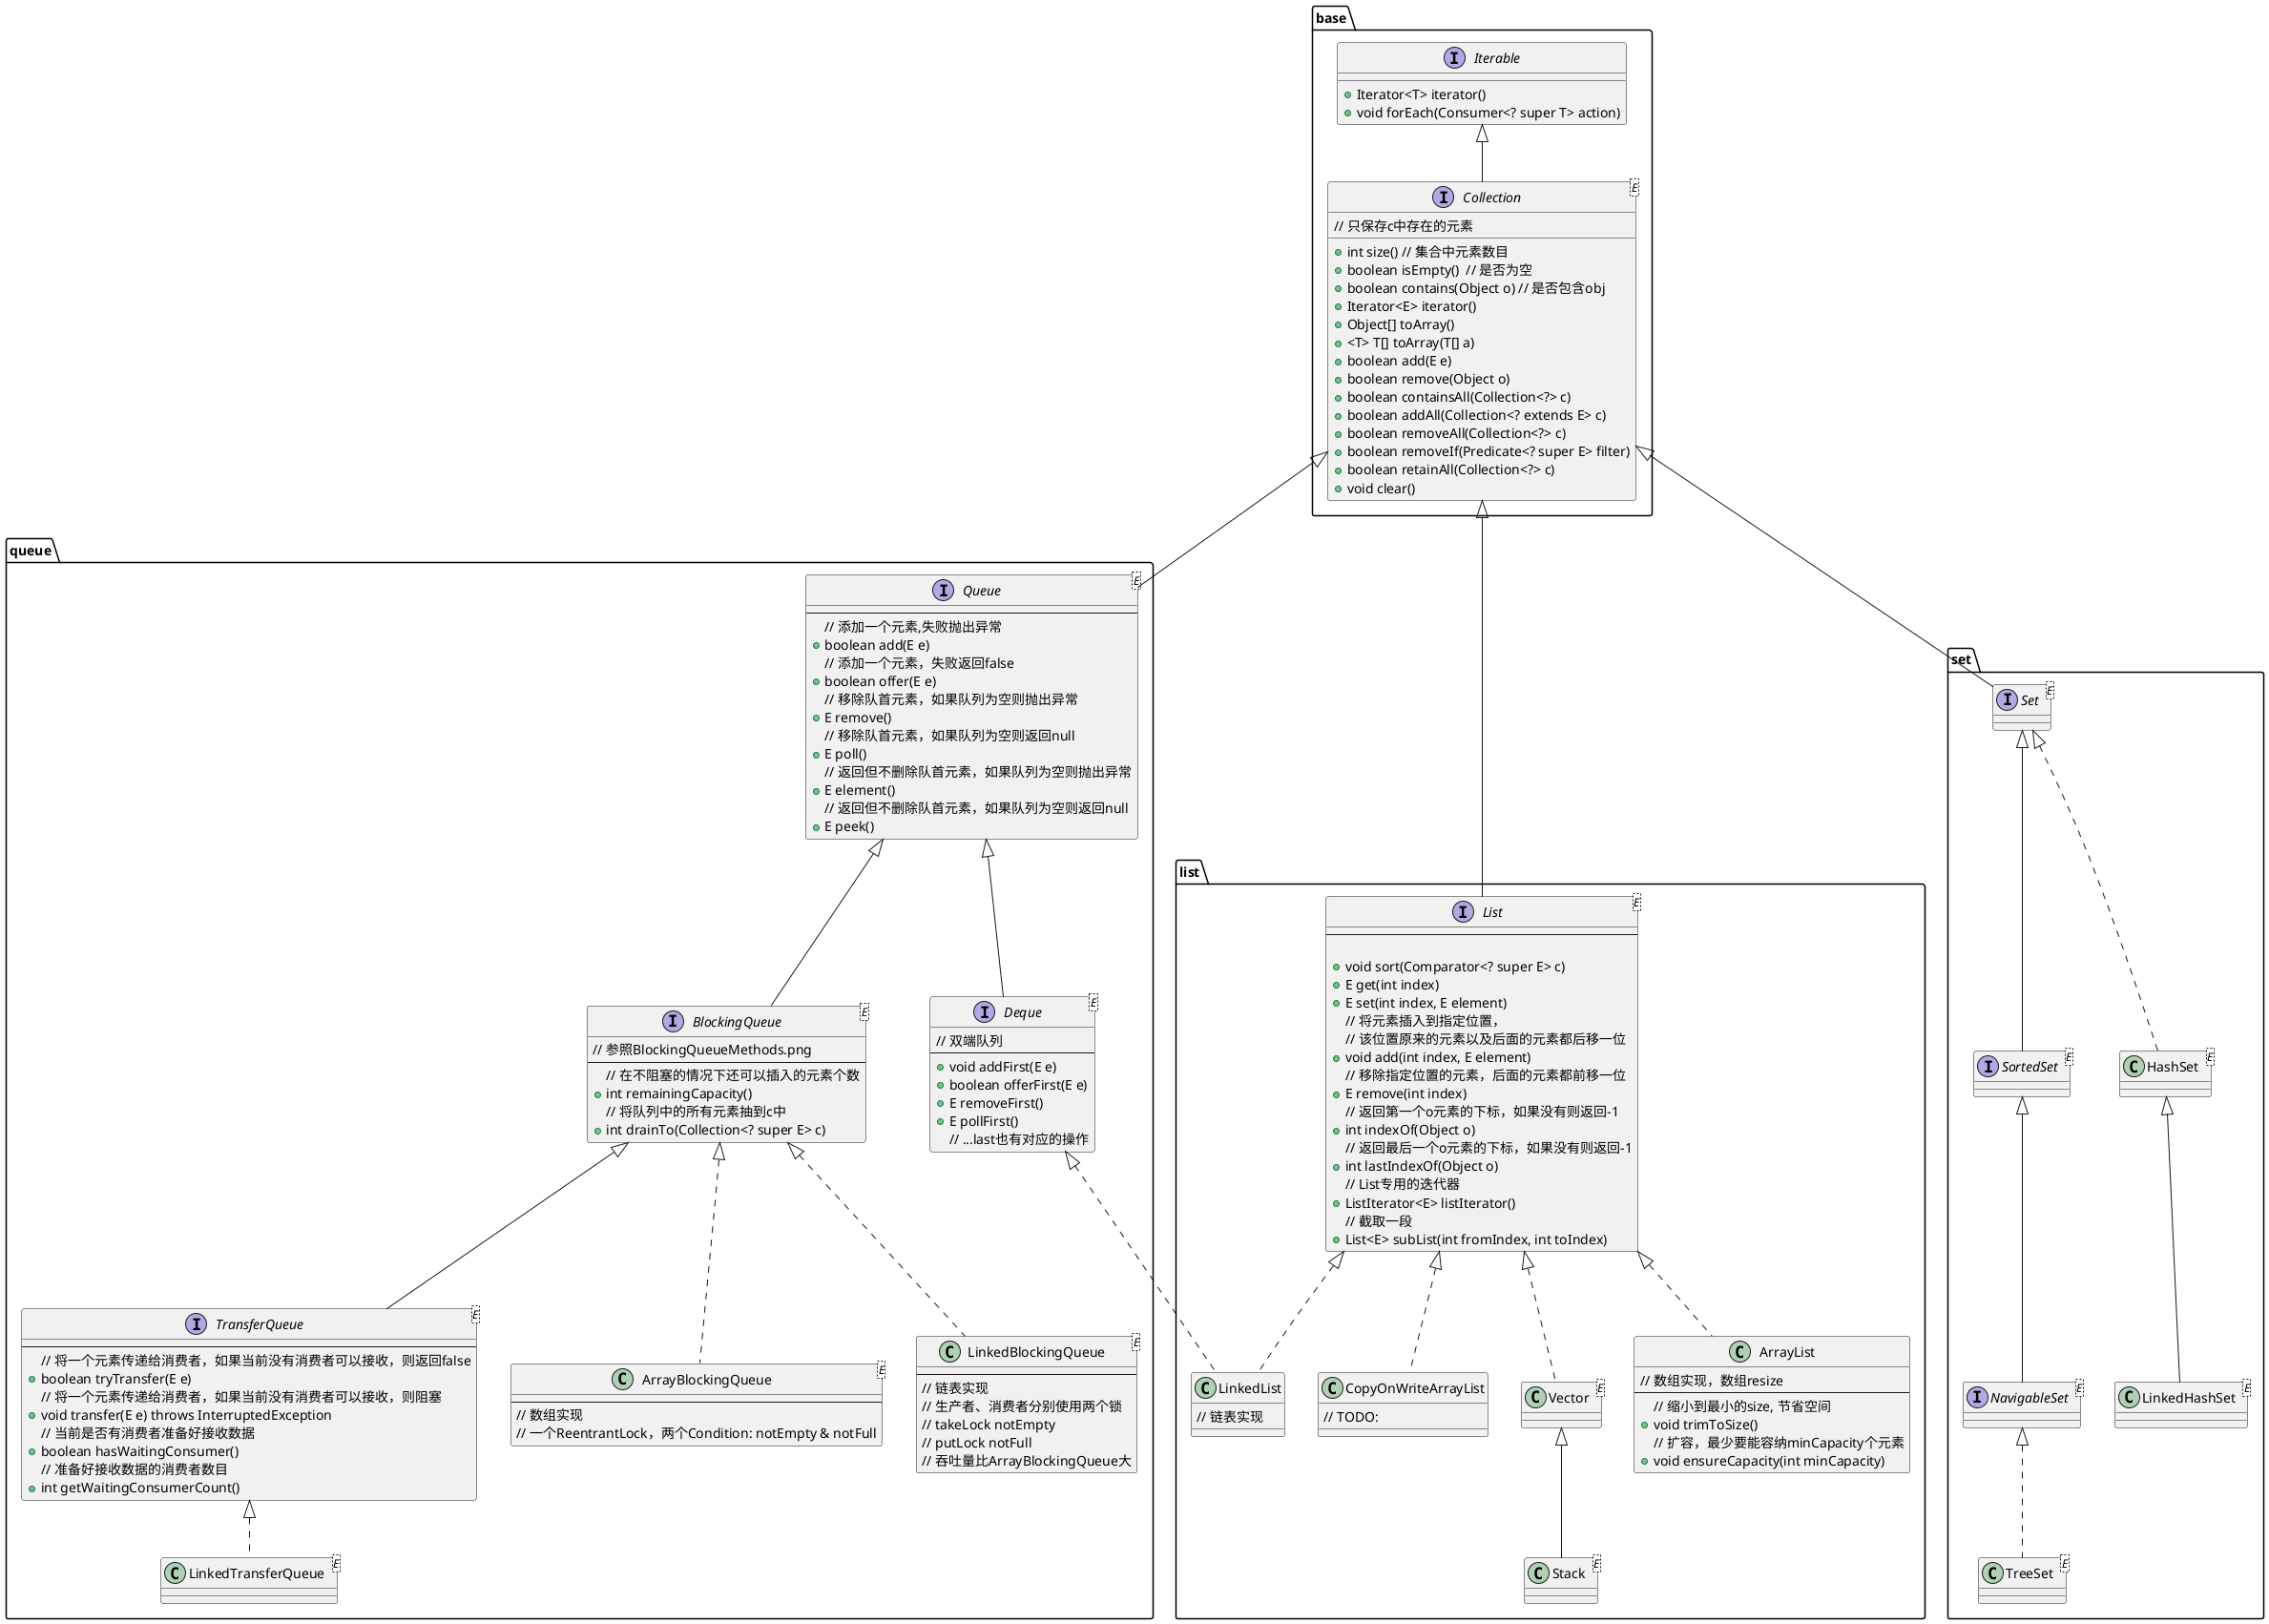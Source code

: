 @startuml

set namespaceSeparator ::

namespace base{
    interface Iterable {
        +Iterator<T> iterator()
        +void forEach(Consumer<? super T> action)
    }

    interface Collection<E> extends Iterable{
        +int size() // 集合中元素数目
        +boolean isEmpty()  // 是否为空
        +boolean contains(Object o) // 是否包含obj
        +Iterator<E> iterator()
        +Object[] toArray()
        +<T> T[] toArray(T[] a)
        +boolean add(E e)
        +boolean remove(Object o)
        +boolean containsAll(Collection<?> c)
        +boolean addAll(Collection<? extends E> c)
        +boolean removeAll(Collection<?> c)
        +boolean removeIf(Predicate<? super E> filter)
        // 只保存c中存在的元素
        +boolean retainAll(Collection<?> c)
        +void clear()
    }
}


namespace queue{
    interface Queue<E> extends base::Collection{
        ---
        // 添加一个元素,失败抛出异常
        +boolean add(E e)
        // 添加一个元素，失败返回false
        +boolean offer(E e)
        // 移除队首元素，如果队列为空则抛出异常
        +E remove()
        // 移除队首元素，如果队列为空则返回null
        +E poll()
        // 返回但不删除队首元素，如果队列为空则抛出异常
        +E element()
        // 返回但不删除队首元素，如果队列为空则返回null
        +E peek()
    }
    interface BlockingQueue<E> extends Queue{
        // 参照BlockingQueueMethods.png
        ---
        // 在不阻塞的情况下还可以插入的元素个数
        +int remainingCapacity()
        // 将队列中的所有元素抽到c中
        +int drainTo(Collection<? super E> c)
    }

    interface TransferQueue<E> extends BlockingQueue{
        ---
        // 将一个元素传递给消费者，如果当前没有消费者可以接收，则返回false
        +boolean tryTransfer(E e)
        // 将一个元素传递给消费者，如果当前没有消费者可以接收，则阻塞
        +void transfer(E e) throws InterruptedException
        // 当前是否有消费者准备好接收数据
        +boolean hasWaitingConsumer()
        // 准备好接收数据的消费者数目
        +int getWaitingConsumerCount()
    }

    class LinkedTransferQueue<E> implements TransferQueue

    class ArrayBlockingQueue<E>  implements BlockingQueue{
        ---
        // 数组实现
        // 一个ReentrantLock，两个Condition: notEmpty & notFull
    }

    class LinkedBlockingQueue<E> implements BlockingQueue{
        ---
        // 链表实现
        // 生产者、消费者分别使用两个锁
        // takeLock notEmpty
        // putLock notFull
        // 吞吐量比ArrayBlockingQueue大
    }

    interface Deque<E> extends Queue{
        // 双端队列
        ---
        +void addFirst(E e)
        +boolean offerFirst(E e)
        +E removeFirst()
        +E pollFirst()
        // ...last也有对应的操作
    }
}

namespace list{
    interface List<E> extends base::Collection{
        ---

        +void sort(Comparator<? super E> c)
        +E get(int index)
        +E set(int index, E element)
        // 将元素插入到指定位置，
        // 该位置原来的元素以及后面的元素都后移一位
        +void add(int index, E element)
        // 移除指定位置的元素，后面的元素都前移一位
        +E remove(int index)
        // 返回第一个o元素的下标，如果没有则返回-1
        +int indexOf(Object o)
        // 返回最后一个o元素的下标，如果没有则返回-1
        +int lastIndexOf(Object o)
        // List专用的迭代器
        +ListIterator<E> listIterator()
        // 截取一段
        +List<E> subList(int fromIndex, int toIndex)
    }
    class ArrayList implements List{
        // 数组实现，数组resize
        ---
        // 缩小到最小的size, 节省空间
        + void trimToSize()
        // 扩容，最少要能容纳minCapacity个元素
        + void ensureCapacity(int minCapacity)
    }

    class CopyOnWriteArrayList implements List{
        // TODO:
    }

    class LinkedList implements List,queue::Deque{
        // 链表实现
    }

    class Vector<E> implements List{
    }

    class Stack<E> extends Vector{
    }
}

namespace set{
    interface Set<E> extends base::Collection{
    }
    interface SortedSet<E> extends Set{
    }
    class HashSet<E> implements Set{
    }
    class LinkedHashSet<E> extends HashSet{
    }
    interface NavigableSet<E> extends SortedSet{
    }
    class TreeSet<E> implements NavigableSet{
    }
}

@enduml